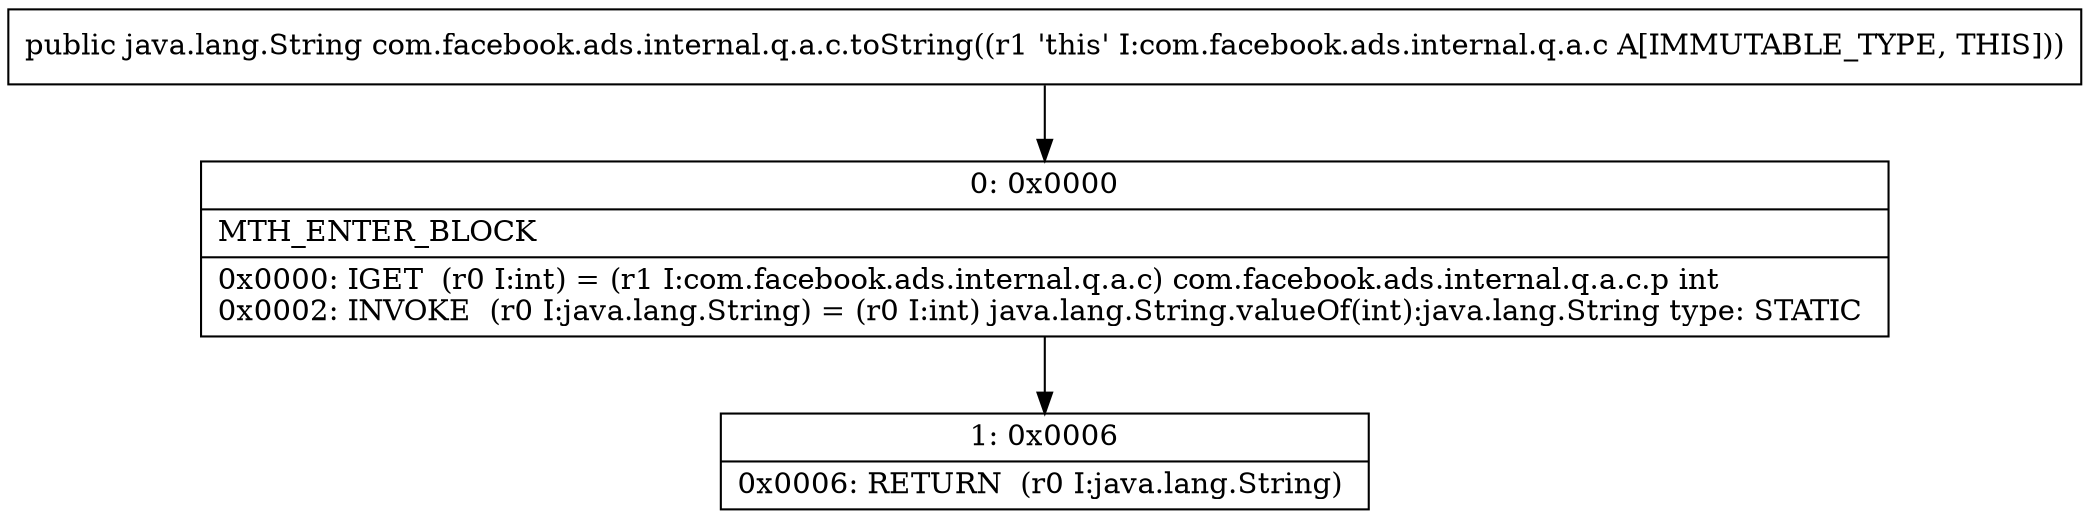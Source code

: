 digraph "CFG forcom.facebook.ads.internal.q.a.c.toString()Ljava\/lang\/String;" {
Node_0 [shape=record,label="{0\:\ 0x0000|MTH_ENTER_BLOCK\l|0x0000: IGET  (r0 I:int) = (r1 I:com.facebook.ads.internal.q.a.c) com.facebook.ads.internal.q.a.c.p int \l0x0002: INVOKE  (r0 I:java.lang.String) = (r0 I:int) java.lang.String.valueOf(int):java.lang.String type: STATIC \l}"];
Node_1 [shape=record,label="{1\:\ 0x0006|0x0006: RETURN  (r0 I:java.lang.String) \l}"];
MethodNode[shape=record,label="{public java.lang.String com.facebook.ads.internal.q.a.c.toString((r1 'this' I:com.facebook.ads.internal.q.a.c A[IMMUTABLE_TYPE, THIS])) }"];
MethodNode -> Node_0;
Node_0 -> Node_1;
}

